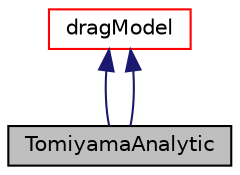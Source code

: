 digraph "TomiyamaAnalytic"
{
  bgcolor="transparent";
  edge [fontname="Helvetica",fontsize="10",labelfontname="Helvetica",labelfontsize="10"];
  node [fontname="Helvetica",fontsize="10",shape=record];
  Node3 [label="TomiyamaAnalytic",height=0.2,width=0.4,color="black", fillcolor="grey75", style="filled", fontcolor="black"];
  Node4 -> Node3 [dir="back",color="midnightblue",fontsize="10",style="solid",fontname="Helvetica"];
  Node4 [label="dragModel",height=0.2,width=0.4,color="red",URL="$a02420.html"];
  Node4 -> Node3 [dir="back",color="midnightblue",fontsize="10",style="solid",fontname="Helvetica"];
}
